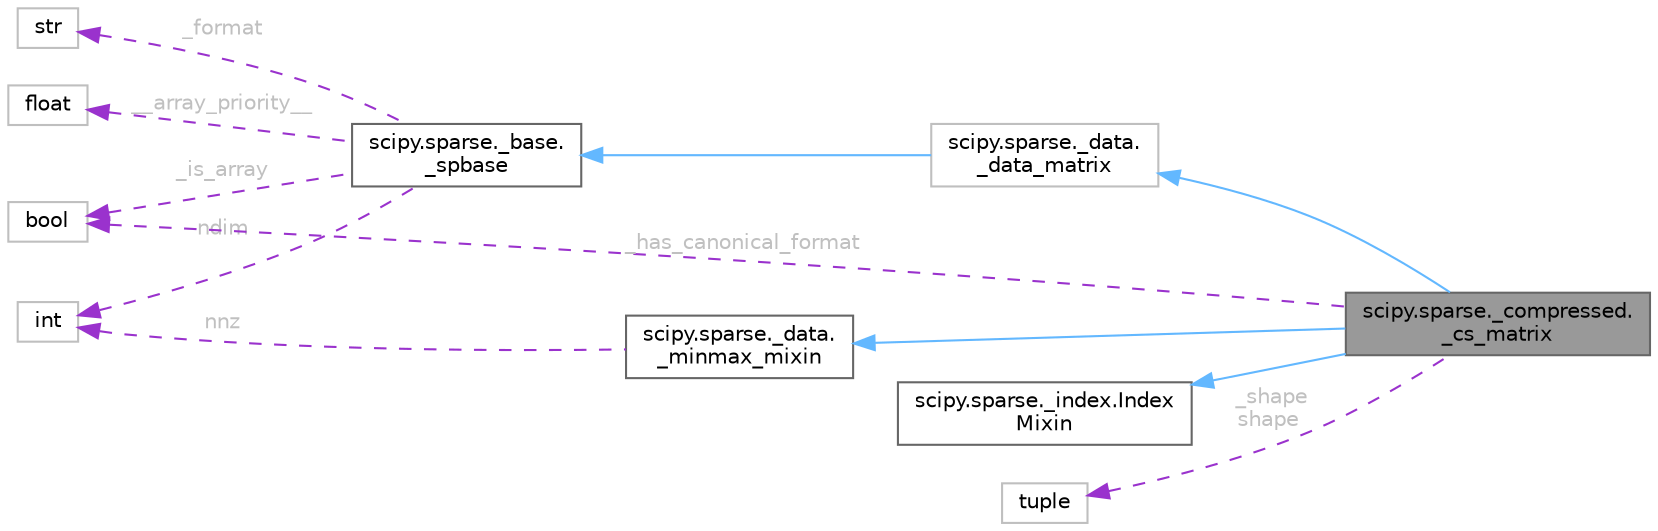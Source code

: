 digraph "scipy.sparse._compressed._cs_matrix"
{
 // LATEX_PDF_SIZE
  bgcolor="transparent";
  edge [fontname=Helvetica,fontsize=10,labelfontname=Helvetica,labelfontsize=10];
  node [fontname=Helvetica,fontsize=10,shape=box,height=0.2,width=0.4];
  rankdir="LR";
  Node1 [id="Node000001",label="scipy.sparse._compressed.\l_cs_matrix",height=0.2,width=0.4,color="gray40", fillcolor="grey60", style="filled", fontcolor="black",tooltip=" "];
  Node2 -> Node1 [id="edge1_Node000001_Node000002",dir="back",color="steelblue1",style="solid",tooltip=" "];
  Node2 [id="Node000002",label="scipy.sparse._data.\l_data_matrix",height=0.2,width=0.4,color="grey75", fillcolor="white", style="filled",URL="$d4/da4/classscipy_1_1sparse_1_1__data_1_1__data__matrix.html",tooltip=" "];
  Node3 -> Node2 [id="edge2_Node000002_Node000003",dir="back",color="steelblue1",style="solid",tooltip=" "];
  Node3 [id="Node000003",label="scipy.sparse._base.\l_spbase",height=0.2,width=0.4,color="gray40", fillcolor="white", style="filled",URL="$d7/daf/classscipy_1_1sparse_1_1__base_1_1__spbase.html",tooltip=" "];
  Node4 -> Node3 [id="edge3_Node000003_Node000004",dir="back",color="darkorchid3",style="dashed",tooltip=" ",label=" __array_priority__",fontcolor="grey" ];
  Node4 [id="Node000004",label="float",height=0.2,width=0.4,color="grey75", fillcolor="white", style="filled",tooltip=" "];
  Node5 -> Node3 [id="edge4_Node000003_Node000005",dir="back",color="darkorchid3",style="dashed",tooltip=" ",label=" _format",fontcolor="grey" ];
  Node5 [id="Node000005",label="str",height=0.2,width=0.4,color="grey75", fillcolor="white", style="filled",tooltip=" "];
  Node6 -> Node3 [id="edge5_Node000003_Node000006",dir="back",color="darkorchid3",style="dashed",tooltip=" ",label=" ndim",fontcolor="grey" ];
  Node6 [id="Node000006",label="int",height=0.2,width=0.4,color="grey75", fillcolor="white", style="filled",tooltip=" "];
  Node7 -> Node3 [id="edge6_Node000003_Node000007",dir="back",color="darkorchid3",style="dashed",tooltip=" ",label=" _is_array",fontcolor="grey" ];
  Node7 [id="Node000007",label="bool",height=0.2,width=0.4,color="grey75", fillcolor="white", style="filled",tooltip=" "];
  Node8 -> Node1 [id="edge7_Node000001_Node000008",dir="back",color="steelblue1",style="solid",tooltip=" "];
  Node8 [id="Node000008",label="scipy.sparse._data.\l_minmax_mixin",height=0.2,width=0.4,color="gray40", fillcolor="white", style="filled",URL="$d5/d0a/classscipy_1_1sparse_1_1__data_1_1__minmax__mixin.html",tooltip=" "];
  Node6 -> Node8 [id="edge8_Node000008_Node000006",dir="back",color="darkorchid3",style="dashed",tooltip=" ",label=" nnz",fontcolor="grey" ];
  Node9 -> Node1 [id="edge9_Node000001_Node000009",dir="back",color="steelblue1",style="solid",tooltip=" "];
  Node9 [id="Node000009",label="scipy.sparse._index.Index\lMixin",height=0.2,width=0.4,color="gray40", fillcolor="white", style="filled",URL="$d2/da5/classscipy_1_1sparse_1_1__index_1_1IndexMixin.html",tooltip=" "];
  Node10 -> Node1 [id="edge10_Node000001_Node000010",dir="back",color="darkorchid3",style="dashed",tooltip=" ",label=" _shape\nshape",fontcolor="grey" ];
  Node10 [id="Node000010",label="tuple",height=0.2,width=0.4,color="grey75", fillcolor="white", style="filled",tooltip=" "];
  Node7 -> Node1 [id="edge11_Node000001_Node000007",dir="back",color="darkorchid3",style="dashed",tooltip=" ",label=" _has_canonical_format",fontcolor="grey" ];
}
